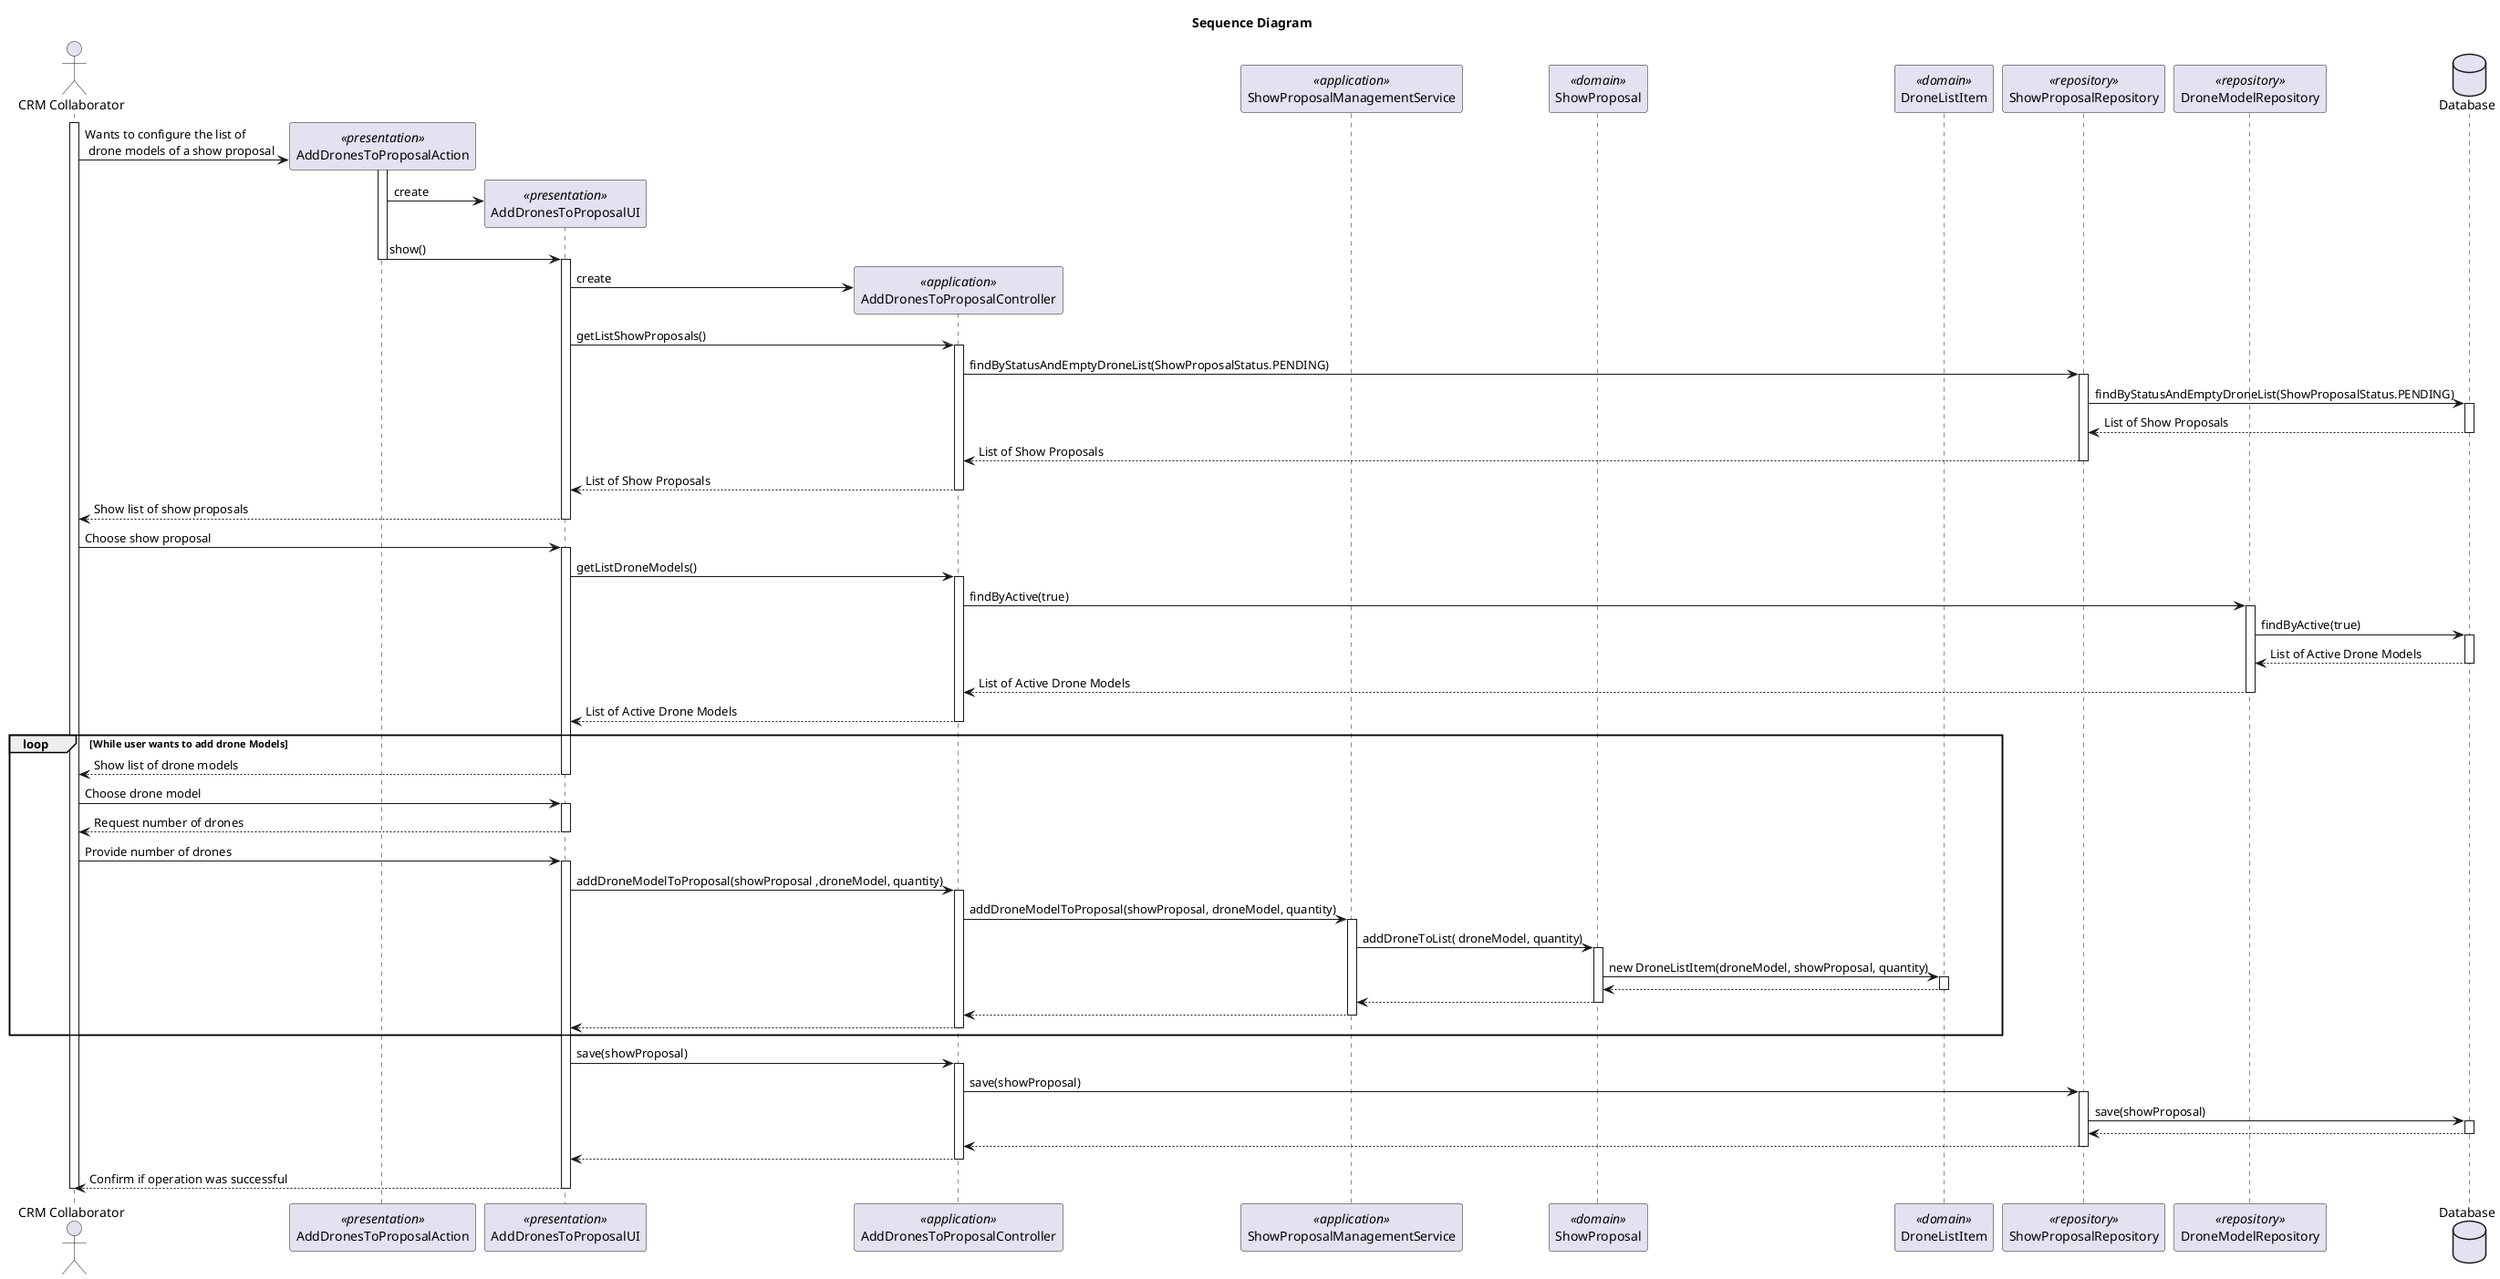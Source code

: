 @startuml
title Sequence Diagram

actor "CRM Collaborator" as Actor
participant "AddDronesToProposalAction" as Action <<presentation>>
participant "AddDronesToProposalUI" as UI <<presentation>>
participant "AddDronesToProposalController" as Controller <<application>>
participant "ShowProposalManagementService" as ShowProposalManagementService <<application>>
participant "ShowProposal" as ShowProposal <<domain>>
participant "DroneListItem" as DroneListItem <<domain>>
participant "ShowProposalRepository" as ShowProposalRepository <<repository>>
participant "DroneModelRepository" as DroneModelRepository <<repository>>
database "Database" as Database

activate Actor

Actor -> Action**: Wants to configure the list of\n drone models of a show proposal

activate Action

Action -> UI** : create
Action -> UI: show()

deactivate Action
    activate UI

UI -> Controller** : create
UI -> Controller: getListShowProposals()

    activate Controller

        Controller -> ShowProposalRepository: findByStatusAndEmptyDroneList(ShowProposalStatus.PENDING)

        activate ShowProposalRepository

        ShowProposalRepository -> Database: findByStatusAndEmptyDroneList(ShowProposalStatus.PENDING)
        activate Database

        Database --> ShowProposalRepository: List of Show Proposals
        deactivate Database
        ShowProposalRepository --> Controller: List of Show Proposals
        deactivate ShowProposalRepository
        Controller --> UI: List of Show Proposals
    deactivate Controller

UI --> Actor: Show list of show proposals
deactivate UI

Actor -> UI: Choose show proposal


    activate UI

        UI -> Controller: getListDroneModels()
        activate Controller

            Controller -> DroneModelRepository: findByActive(true)
            activate DroneModelRepository




                DroneModelRepository -> Database: findByActive(true)
                activate Database

                Database --> DroneModelRepository: List of Active Drone Models
                deactivate Database
                DroneModelRepository --> Controller: List of Active Drone Models


            deactivate DroneModelRepository
        Controller --> UI: List of Active Drone Models
        deactivate Controller

    loop While user wants to add drone Models

    UI --> Actor: Show list of drone models
    deactivate UI

    Actor -> UI: Choose drone model
    activate UI

    UI --> Actor: Request number of drones
    deactivate UI

    Actor -> UI: Provide number of drones
    activate UI

    UI -> Controller: addDroneModelToProposal(showProposal ,droneModel, quantity)
    activate Controller

        Controller -> ShowProposalManagementService: addDroneModelToProposal(showProposal, droneModel, quantity)
        activate ShowProposalManagementService

        ShowProposalManagementService -> ShowProposal: addDroneToList( droneModel, quantity)
        activate ShowProposal

        ShowProposal -> DroneListItem: new DroneListItem(droneModel, showProposal, quantity)
        activate DroneListItem

        DroneListItem --> ShowProposal
        deactivate DroneListItem

        ShowProposal --> ShowProposalManagementService
        deactivate ShowProposal
        ShowProposalManagementService --> Controller
        deactivate ShowProposalManagementService
    Controller --> UI
    deactivate Controller
    end
    UI -> Controller: save(showProposal)
    activate Controller

    Controller -> ShowProposalRepository: save(showProposal)
    activate ShowProposalRepository

    ShowProposalRepository -> Database: save(showProposal)
    activate Database

    Database --> ShowProposalRepository
    deactivate Database
    ShowProposalRepository --> Controller
    deactivate ShowProposalRepository
    Controller --> UI
    deactivate Controller
    UI --> Actor: Confirm if operation was successful
    deactivate UI
deactivate Actor

@enduml
